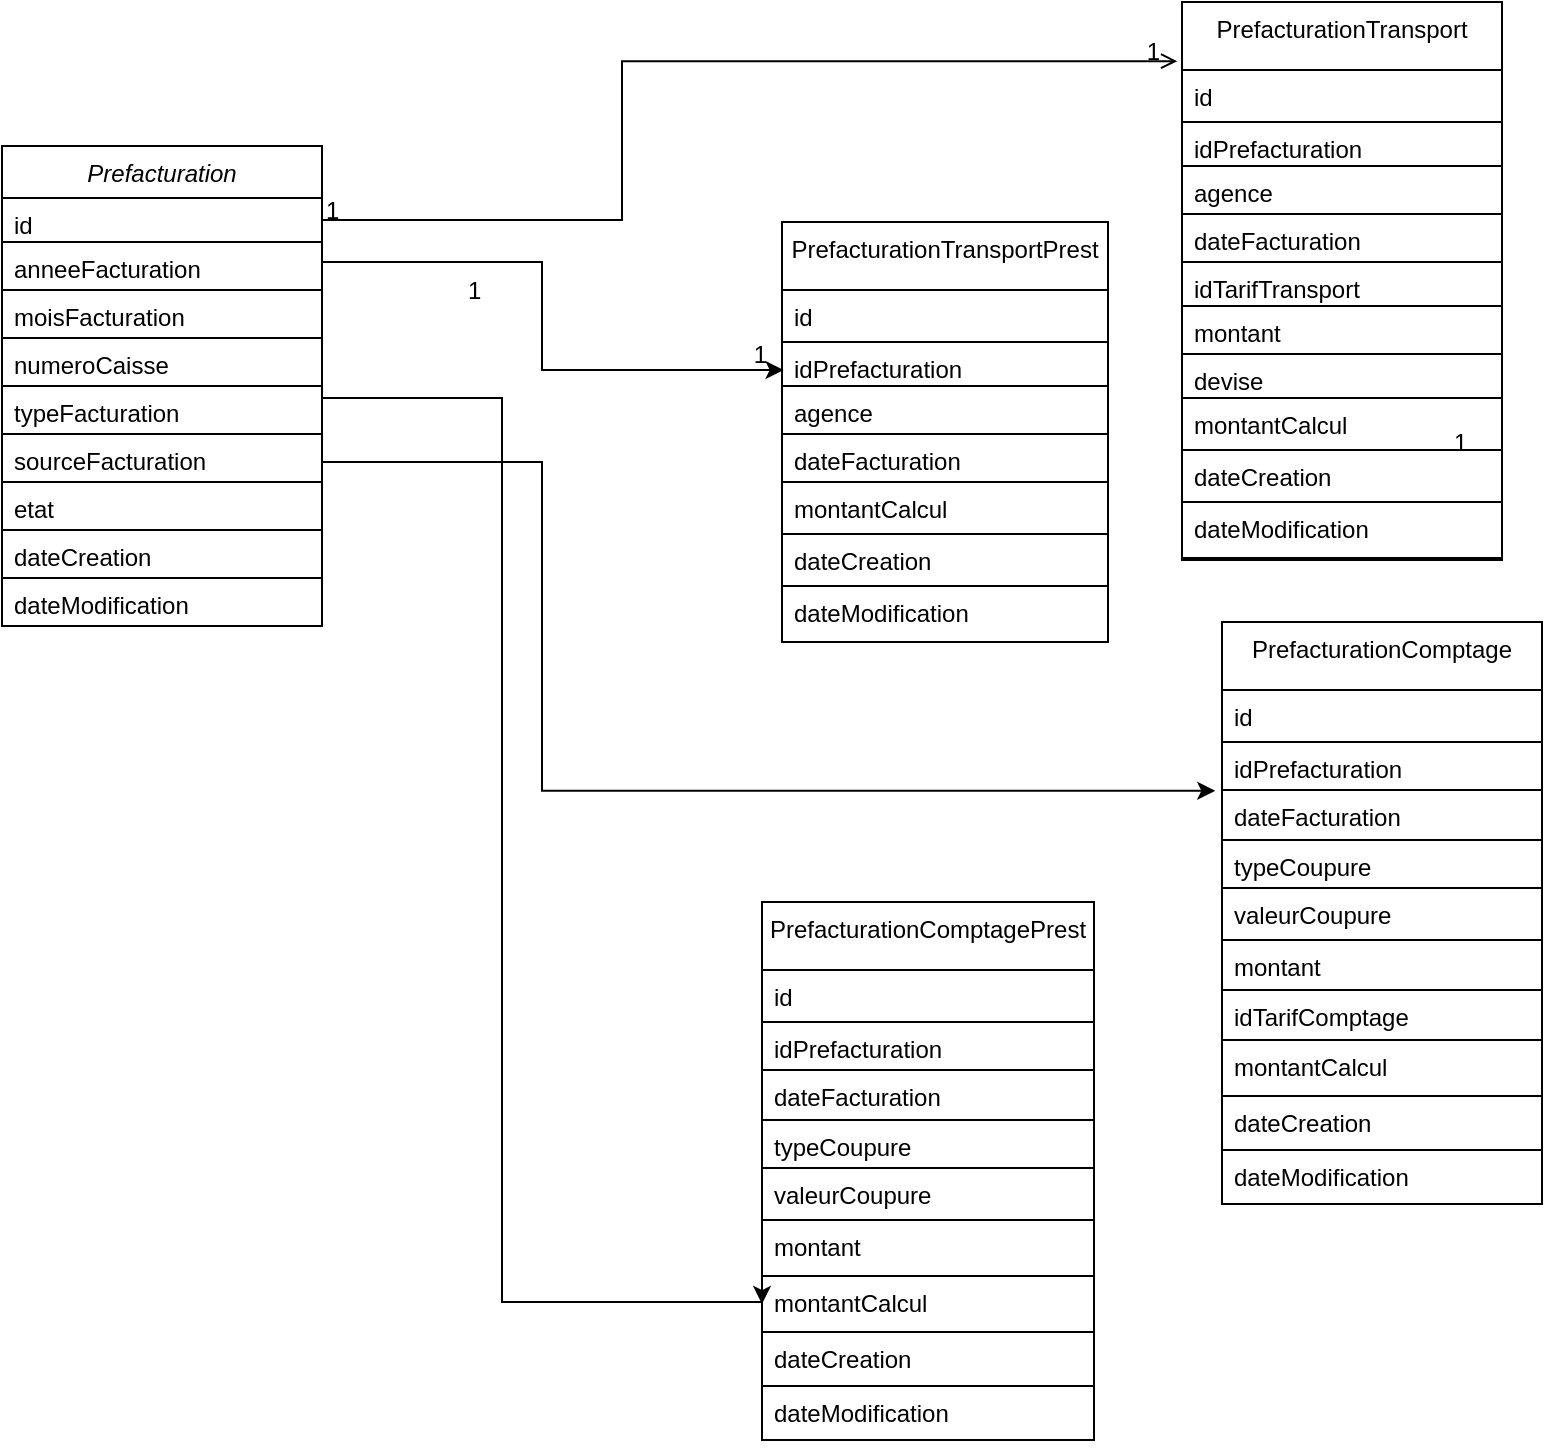 <mxfile compressed="true" version="21.7.5" type="device"><diagram id="C5RBs43oDa-KdzZeNtuy" name="Page-1"><mxGraphModel dx="2704.2" dy="808" grid="1" gridSize="10" guides="1" tooltips="1" connect="1" arrows="1" fold="1" page="1" pageScale="0.8" pageWidth="1654" pageHeight="1169" math="0" shadow="0"><root><mxCell id="WIyWlLk6GJQsqaUBKTNV-0"/><mxCell id="WIyWlLk6GJQsqaUBKTNV-1" parent="WIyWlLk6GJQsqaUBKTNV-0"/><mxCell id="zkfFHV4jXpPFQw0GAbJ--0" value="Prefacturation" style="swimlane;fontStyle=2;align=center;verticalAlign=top;childLayout=stackLayout;horizontal=1;startSize=26;horizontalStack=0;resizeParent=1;resizeLast=0;collapsible=1;marginBottom=0;rounded=0;shadow=0;strokeWidth=1;" parent="WIyWlLk6GJQsqaUBKTNV-1" vertex="1"><mxGeometry x="-380" y="262" width="160" height="240" as="geometry"><mxRectangle x="230" y="140" width="160" height="26" as="alternateBounds"/></mxGeometry></mxCell><mxCell id="zkfFHV4jXpPFQw0GAbJ--1" value="id&#10;" style="text;align=left;verticalAlign=top;spacingLeft=4;spacingRight=4;overflow=hidden;rotatable=0;points=[[0,0.5],[1,0.5]];portConstraint=eastwest;strokeColor=default;" parent="zkfFHV4jXpPFQw0GAbJ--0" vertex="1"><mxGeometry y="26" width="160" height="22" as="geometry"/></mxCell><mxCell id="zkfFHV4jXpPFQw0GAbJ--2" value="anneeFacturation" style="text;align=left;verticalAlign=top;spacingLeft=4;spacingRight=4;overflow=hidden;rotatable=0;points=[[0,0.5],[1,0.5]];portConstraint=eastwest;rounded=0;shadow=0;html=0;strokeColor=default;" parent="zkfFHV4jXpPFQw0GAbJ--0" vertex="1"><mxGeometry y="48" width="160" height="24" as="geometry"/></mxCell><mxCell id="XLyCyS70DjbQ9KtyVvGX-0" value="moisFacturation" style="text;align=left;verticalAlign=top;spacingLeft=4;spacingRight=4;overflow=hidden;rotatable=0;points=[[0,0.5],[1,0.5]];portConstraint=eastwest;rounded=0;shadow=0;html=0;perimeterSpacing=0;fillColor=none;gradientColor=none;strokeColor=none;" vertex="1" parent="zkfFHV4jXpPFQw0GAbJ--0"><mxGeometry y="72" width="160" height="24" as="geometry"/></mxCell><mxCell id="XLyCyS70DjbQ9KtyVvGX-2" value="numeroCaisse" style="text;align=left;verticalAlign=top;spacingLeft=4;spacingRight=4;overflow=hidden;rotatable=0;points=[[0,0.5],[1,0.5]];portConstraint=eastwest;rounded=0;shadow=0;html=0;strokeColor=default;" vertex="1" parent="zkfFHV4jXpPFQw0GAbJ--0"><mxGeometry y="96" width="160" height="24" as="geometry"/></mxCell><mxCell id="XLyCyS70DjbQ9KtyVvGX-3" value="typeFacturation" style="text;align=left;verticalAlign=top;spacingLeft=4;spacingRight=4;overflow=hidden;rotatable=0;points=[[0,0.5],[1,0.5]];portConstraint=eastwest;rounded=0;shadow=0;html=0;strokeColor=none;" vertex="1" parent="zkfFHV4jXpPFQw0GAbJ--0"><mxGeometry y="120" width="160" height="24" as="geometry"/></mxCell><mxCell id="XLyCyS70DjbQ9KtyVvGX-4" value="sourceFacturation" style="text;align=left;verticalAlign=top;spacingLeft=4;spacingRight=4;overflow=hidden;rotatable=0;points=[[0,0.5],[1,0.5]];portConstraint=eastwest;rounded=0;shadow=0;html=0;strokeColor=default;" vertex="1" parent="zkfFHV4jXpPFQw0GAbJ--0"><mxGeometry y="144" width="160" height="24" as="geometry"/></mxCell><mxCell id="XLyCyS70DjbQ9KtyVvGX-5" value="etat" style="text;align=left;verticalAlign=top;spacingLeft=4;spacingRight=4;overflow=hidden;rotatable=0;points=[[0,0.5],[1,0.5]];portConstraint=eastwest;rounded=0;shadow=0;html=0;strokeColor=default;" vertex="1" parent="zkfFHV4jXpPFQw0GAbJ--0"><mxGeometry y="168" width="160" height="24" as="geometry"/></mxCell><mxCell id="XLyCyS70DjbQ9KtyVvGX-6" value="dateCreation" style="text;align=left;verticalAlign=top;spacingLeft=4;spacingRight=4;overflow=hidden;rotatable=0;points=[[0,0.5],[1,0.5]];portConstraint=eastwest;rounded=0;shadow=0;html=0;strokeColor=default;" vertex="1" parent="zkfFHV4jXpPFQw0GAbJ--0"><mxGeometry y="192" width="160" height="24" as="geometry"/></mxCell><mxCell id="zkfFHV4jXpPFQw0GAbJ--3" value="dateModification" style="text;align=left;verticalAlign=top;spacingLeft=4;spacingRight=4;overflow=hidden;rotatable=0;points=[[0,0.5],[1,0.5]];portConstraint=eastwest;rounded=0;shadow=0;html=0;strokeColor=default;" parent="zkfFHV4jXpPFQw0GAbJ--0" vertex="1"><mxGeometry y="216" width="160" height="24" as="geometry"/></mxCell><mxCell id="zkfFHV4jXpPFQw0GAbJ--17" value="PrefacturationTransport" style="swimlane;fontStyle=0;align=center;verticalAlign=top;childLayout=stackLayout;horizontal=1;startSize=34;horizontalStack=0;resizeParent=1;resizeLast=0;collapsible=1;marginBottom=0;rounded=0;shadow=0;strokeWidth=1;" parent="WIyWlLk6GJQsqaUBKTNV-1" vertex="1"><mxGeometry x="210" y="190" width="160" height="279" as="geometry"><mxRectangle x="440" y="16" width="160" height="26" as="alternateBounds"/></mxGeometry></mxCell><mxCell id="XLyCyS70DjbQ9KtyVvGX-7" value="id" style="text;align=left;verticalAlign=top;spacingLeft=4;spacingRight=4;overflow=hidden;rotatable=0;points=[[0,0.5],[1,0.5]];portConstraint=eastwest;strokeColor=default;" vertex="1" parent="zkfFHV4jXpPFQw0GAbJ--17"><mxGeometry y="34" width="160" height="26" as="geometry"/></mxCell><mxCell id="zkfFHV4jXpPFQw0GAbJ--18" value="idPrefacturation" style="text;align=left;verticalAlign=top;spacingLeft=4;spacingRight=4;overflow=hidden;rotatable=0;points=[[0,0.5],[1,0.5]];portConstraint=eastwest;strokeColor=default;" parent="zkfFHV4jXpPFQw0GAbJ--17" vertex="1"><mxGeometry y="60" width="160" height="22" as="geometry"/></mxCell><mxCell id="zkfFHV4jXpPFQw0GAbJ--19" value="agence" style="text;align=left;verticalAlign=top;spacingLeft=4;spacingRight=4;overflow=hidden;rotatable=0;points=[[0,0.5],[1,0.5]];portConstraint=eastwest;rounded=0;shadow=0;html=0;strokeColor=default;" parent="zkfFHV4jXpPFQw0GAbJ--17" vertex="1"><mxGeometry y="82" width="160" height="24" as="geometry"/></mxCell><mxCell id="zkfFHV4jXpPFQw0GAbJ--20" value="dateFacturation" style="text;align=left;verticalAlign=top;spacingLeft=4;spacingRight=4;overflow=hidden;rotatable=0;points=[[0,0.5],[1,0.5]];portConstraint=eastwest;rounded=0;shadow=0;html=0;strokeColor=default;" parent="zkfFHV4jXpPFQw0GAbJ--17" vertex="1"><mxGeometry y="106" width="160" height="24" as="geometry"/></mxCell><mxCell id="zkfFHV4jXpPFQw0GAbJ--21" value="idTarifTransport" style="text;align=left;verticalAlign=top;spacingLeft=4;spacingRight=4;overflow=hidden;rotatable=0;points=[[0,0.5],[1,0.5]];portConstraint=eastwest;rounded=0;shadow=0;html=0;strokeColor=default;" parent="zkfFHV4jXpPFQw0GAbJ--17" vertex="1"><mxGeometry y="130" width="160" height="22" as="geometry"/></mxCell><mxCell id="zkfFHV4jXpPFQw0GAbJ--22" value="montant" style="text;align=left;verticalAlign=top;spacingLeft=4;spacingRight=4;overflow=hidden;rotatable=0;points=[[0,0.5],[1,0.5]];portConstraint=eastwest;rounded=0;shadow=0;html=0;strokeColor=default;" parent="zkfFHV4jXpPFQw0GAbJ--17" vertex="1"><mxGeometry y="152" width="160" height="24" as="geometry"/></mxCell><mxCell id="XLyCyS70DjbQ9KtyVvGX-30" value="devise" style="text;align=left;verticalAlign=top;spacingLeft=4;spacingRight=4;overflow=hidden;rotatable=0;points=[[0,0.5],[1,0.5]];portConstraint=eastwest;rounded=0;shadow=0;html=0;strokeColor=default;glass=0;" vertex="1" parent="zkfFHV4jXpPFQw0GAbJ--17"><mxGeometry y="176" width="160" height="22" as="geometry"/></mxCell><mxCell id="zkfFHV4jXpPFQw0GAbJ--24" value="montantCalcul" style="text;align=left;verticalAlign=top;spacingLeft=4;spacingRight=4;overflow=hidden;rotatable=0;points=[[0,0.5],[1,0.5]];portConstraint=eastwest;strokeColor=default;" parent="zkfFHV4jXpPFQw0GAbJ--17" vertex="1"><mxGeometry y="198" width="160" height="26" as="geometry"/></mxCell><mxCell id="zkfFHV4jXpPFQw0GAbJ--5" value="dateCreation" style="text;align=left;verticalAlign=top;spacingLeft=4;spacingRight=4;overflow=hidden;rotatable=0;points=[[0,0.5],[1,0.5]];portConstraint=eastwest;strokeColor=default;" parent="zkfFHV4jXpPFQw0GAbJ--17" vertex="1"><mxGeometry y="224" width="160" height="26" as="geometry"/></mxCell><mxCell id="zkfFHV4jXpPFQw0GAbJ--25" value="dateModification" style="text;align=left;verticalAlign=top;spacingLeft=4;spacingRight=4;overflow=hidden;rotatable=0;points=[[0,0.5],[1,0.5]];portConstraint=eastwest;strokeColor=default;" parent="zkfFHV4jXpPFQw0GAbJ--17" vertex="1"><mxGeometry y="250" width="160" height="28" as="geometry"/></mxCell><mxCell id="zkfFHV4jXpPFQw0GAbJ--26" value="" style="endArrow=open;shadow=0;strokeWidth=1;rounded=0;endFill=1;edgeStyle=elbowEdgeStyle;elbow=horizontal;entryX=-0.015;entryY=0.106;entryDx=0;entryDy=0;entryPerimeter=0;exitX=1;exitY=0.5;exitDx=0;exitDy=0;" parent="WIyWlLk6GJQsqaUBKTNV-1" source="zkfFHV4jXpPFQw0GAbJ--1" target="zkfFHV4jXpPFQw0GAbJ--17" edge="1"><mxGeometry x="0.5" y="41" relative="1" as="geometry"><mxPoint x="50" y="372" as="sourcePoint"/><mxPoint x="100" y="250" as="targetPoint"/><mxPoint x="-40" y="32" as="offset"/><Array as="points"><mxPoint x="-70" y="260"/></Array></mxGeometry></mxCell><mxCell id="zkfFHV4jXpPFQw0GAbJ--27" value="1" style="resizable=0;align=left;verticalAlign=bottom;labelBackgroundColor=none;fontSize=12;" parent="zkfFHV4jXpPFQw0GAbJ--26" connectable="0" vertex="1"><mxGeometry x="-1" relative="1" as="geometry"><mxPoint y="4" as="offset"/></mxGeometry></mxCell><mxCell id="zkfFHV4jXpPFQw0GAbJ--28" value="1" style="resizable=0;align=right;verticalAlign=bottom;labelBackgroundColor=none;fontSize=12;" parent="zkfFHV4jXpPFQw0GAbJ--26" connectable="0" vertex="1"><mxGeometry x="1" relative="1" as="geometry"><mxPoint x="-7" y="4" as="offset"/></mxGeometry></mxCell><mxCell id="XLyCyS70DjbQ9KtyVvGX-18" value="PrefacturationComptage" style="swimlane;fontStyle=0;align=center;verticalAlign=top;childLayout=stackLayout;horizontal=1;startSize=34;horizontalStack=0;resizeParent=1;resizeLast=0;collapsible=1;marginBottom=0;rounded=0;shadow=0;strokeWidth=1;" vertex="1" parent="WIyWlLk6GJQsqaUBKTNV-1"><mxGeometry x="230" y="500" width="160" height="291" as="geometry"><mxRectangle x="440" y="16" width="160" height="26" as="alternateBounds"/></mxGeometry></mxCell><mxCell id="XLyCyS70DjbQ9KtyVvGX-19" value="id" style="text;align=left;verticalAlign=top;spacingLeft=4;spacingRight=4;overflow=hidden;rotatable=0;points=[[0,0.5],[1,0.5]];portConstraint=eastwest;strokeColor=default;" vertex="1" parent="XLyCyS70DjbQ9KtyVvGX-18"><mxGeometry y="34" width="160" height="26" as="geometry"/></mxCell><mxCell id="XLyCyS70DjbQ9KtyVvGX-32" value="idPrefacturation" style="text;align=left;verticalAlign=top;spacingLeft=4;spacingRight=4;overflow=hidden;rotatable=0;points=[[0,0.5],[1,0.5]];portConstraint=eastwest;strokeColor=default;" vertex="1" parent="XLyCyS70DjbQ9KtyVvGX-18"><mxGeometry y="60" width="160" height="24" as="geometry"/></mxCell><mxCell id="XLyCyS70DjbQ9KtyVvGX-20" value="dateFacturation" style="text;align=left;verticalAlign=top;spacingLeft=4;spacingRight=4;overflow=hidden;rotatable=0;points=[[0,0.5],[1,0.5]];portConstraint=eastwest;strokeColor=default;" vertex="1" parent="XLyCyS70DjbQ9KtyVvGX-18"><mxGeometry y="84" width="160" height="25" as="geometry"/></mxCell><mxCell id="XLyCyS70DjbQ9KtyVvGX-21" value="typeCoupure" style="text;align=left;verticalAlign=top;spacingLeft=4;spacingRight=4;overflow=hidden;rotatable=0;points=[[0,0.5],[1,0.5]];portConstraint=eastwest;rounded=0;shadow=0;html=0;strokeColor=default;" vertex="1" parent="XLyCyS70DjbQ9KtyVvGX-18"><mxGeometry y="109" width="160" height="24" as="geometry"/></mxCell><mxCell id="XLyCyS70DjbQ9KtyVvGX-22" value="valeurCoupure" style="text;align=left;verticalAlign=top;spacingLeft=4;spacingRight=4;overflow=hidden;rotatable=0;points=[[0,0.5],[1,0.5]];portConstraint=eastwest;rounded=0;shadow=0;html=0;strokeColor=default;" vertex="1" parent="XLyCyS70DjbQ9KtyVvGX-18"><mxGeometry y="133" width="160" height="26" as="geometry"/></mxCell><mxCell id="XLyCyS70DjbQ9KtyVvGX-24" value="montant" style="text;align=left;verticalAlign=top;spacingLeft=4;spacingRight=4;overflow=hidden;rotatable=0;points=[[0,0.5],[1,0.5]];portConstraint=eastwest;rounded=0;shadow=0;html=0;strokeColor=default;" vertex="1" parent="XLyCyS70DjbQ9KtyVvGX-18"><mxGeometry y="159" width="160" height="25" as="geometry"/></mxCell><mxCell id="XLyCyS70DjbQ9KtyVvGX-23" value="idTarifComptage" style="text;align=left;verticalAlign=top;spacingLeft=4;spacingRight=4;overflow=hidden;rotatable=0;points=[[0,0.5],[1,0.5]];portConstraint=eastwest;rounded=0;shadow=0;html=0;strokeColor=default;" vertex="1" parent="XLyCyS70DjbQ9KtyVvGX-18"><mxGeometry y="184" width="160" height="25" as="geometry"/></mxCell><mxCell id="XLyCyS70DjbQ9KtyVvGX-25" value="montantCalcul" style="text;align=left;verticalAlign=top;spacingLeft=4;spacingRight=4;overflow=hidden;rotatable=0;points=[[0,0.5],[1,0.5]];portConstraint=eastwest;strokeColor=default;" vertex="1" parent="XLyCyS70DjbQ9KtyVvGX-18"><mxGeometry y="209" width="160" height="28" as="geometry"/></mxCell><mxCell id="XLyCyS70DjbQ9KtyVvGX-26" value="dateCreation" style="text;align=left;verticalAlign=top;spacingLeft=4;spacingRight=4;overflow=hidden;rotatable=0;points=[[0,0.5],[1,0.5]];portConstraint=eastwest;strokeColor=default;" vertex="1" parent="XLyCyS70DjbQ9KtyVvGX-18"><mxGeometry y="237" width="160" height="27" as="geometry"/></mxCell><mxCell id="XLyCyS70DjbQ9KtyVvGX-27" value="dateModification" style="text;align=left;verticalAlign=top;spacingLeft=4;spacingRight=4;overflow=hidden;rotatable=0;points=[[0,0.5],[1,0.5]];portConstraint=eastwest;strokeColor=default;" vertex="1" parent="XLyCyS70DjbQ9KtyVvGX-18"><mxGeometry y="264" width="160" height="27" as="geometry"/></mxCell><mxCell id="XLyCyS70DjbQ9KtyVvGX-34" value="PrefacturationTransportPrest" style="swimlane;fontStyle=0;align=center;verticalAlign=top;childLayout=stackLayout;horizontal=1;startSize=34;horizontalStack=0;resizeParent=1;resizeLast=0;collapsible=1;marginBottom=0;rounded=0;shadow=0;strokeWidth=1;" vertex="1" parent="WIyWlLk6GJQsqaUBKTNV-1"><mxGeometry x="10" y="300" width="163" height="210" as="geometry"><mxRectangle x="440" y="16" width="160" height="26" as="alternateBounds"/></mxGeometry></mxCell><mxCell id="XLyCyS70DjbQ9KtyVvGX-35" value="id" style="text;align=left;verticalAlign=top;spacingLeft=4;spacingRight=4;overflow=hidden;rotatable=0;points=[[0,0.5],[1,0.5]];portConstraint=eastwest;strokeColor=default;" vertex="1" parent="XLyCyS70DjbQ9KtyVvGX-34"><mxGeometry y="34" width="163" height="26" as="geometry"/></mxCell><mxCell id="XLyCyS70DjbQ9KtyVvGX-36" value="idPrefacturation" style="text;align=left;verticalAlign=top;spacingLeft=4;spacingRight=4;overflow=hidden;rotatable=0;points=[[0,0.5],[1,0.5]];portConstraint=eastwest;strokeColor=default;" vertex="1" parent="XLyCyS70DjbQ9KtyVvGX-34"><mxGeometry y="60" width="163" height="22" as="geometry"/></mxCell><mxCell id="XLyCyS70DjbQ9KtyVvGX-37" value="agence" style="text;align=left;verticalAlign=top;spacingLeft=4;spacingRight=4;overflow=hidden;rotatable=0;points=[[0,0.5],[1,0.5]];portConstraint=eastwest;rounded=0;shadow=0;html=0;strokeColor=default;" vertex="1" parent="XLyCyS70DjbQ9KtyVvGX-34"><mxGeometry y="82" width="163" height="24" as="geometry"/></mxCell><mxCell id="XLyCyS70DjbQ9KtyVvGX-38" value="dateFacturation" style="text;align=left;verticalAlign=top;spacingLeft=4;spacingRight=4;overflow=hidden;rotatable=0;points=[[0,0.5],[1,0.5]];portConstraint=eastwest;rounded=0;shadow=0;html=0;strokeColor=default;" vertex="1" parent="XLyCyS70DjbQ9KtyVvGX-34"><mxGeometry y="106" width="163" height="24" as="geometry"/></mxCell><mxCell id="XLyCyS70DjbQ9KtyVvGX-42" value="montantCalcul" style="text;align=left;verticalAlign=top;spacingLeft=4;spacingRight=4;overflow=hidden;rotatable=0;points=[[0,0.5],[1,0.5]];portConstraint=eastwest;strokeColor=default;" vertex="1" parent="XLyCyS70DjbQ9KtyVvGX-34"><mxGeometry y="130" width="163" height="26" as="geometry"/></mxCell><mxCell id="XLyCyS70DjbQ9KtyVvGX-43" value="dateCreation" style="text;align=left;verticalAlign=top;spacingLeft=4;spacingRight=4;overflow=hidden;rotatable=0;points=[[0,0.5],[1,0.5]];portConstraint=eastwest;strokeColor=default;" vertex="1" parent="XLyCyS70DjbQ9KtyVvGX-34"><mxGeometry y="156" width="163" height="26" as="geometry"/></mxCell><mxCell id="XLyCyS70DjbQ9KtyVvGX-44" value="dateModification" style="text;align=left;verticalAlign=top;spacingLeft=4;spacingRight=4;overflow=hidden;rotatable=0;points=[[0,0.5],[1,0.5]];portConstraint=eastwest;strokeColor=default;" vertex="1" parent="XLyCyS70DjbQ9KtyVvGX-34"><mxGeometry y="182" width="163" height="28" as="geometry"/></mxCell><mxCell id="XLyCyS70DjbQ9KtyVvGX-45" value="PrefacturationComptagePrest" style="swimlane;fontStyle=0;align=center;verticalAlign=top;childLayout=stackLayout;horizontal=1;startSize=34;horizontalStack=0;resizeParent=1;resizeLast=0;collapsible=1;marginBottom=0;rounded=0;shadow=0;strokeWidth=1;" vertex="1" parent="WIyWlLk6GJQsqaUBKTNV-1"><mxGeometry y="640" width="166" height="269" as="geometry"><mxRectangle x="440" y="16" width="160" height="26" as="alternateBounds"/></mxGeometry></mxCell><mxCell id="XLyCyS70DjbQ9KtyVvGX-46" value="id" style="text;align=left;verticalAlign=top;spacingLeft=4;spacingRight=4;overflow=hidden;rotatable=0;points=[[0,0.5],[1,0.5]];portConstraint=eastwest;strokeColor=default;" vertex="1" parent="XLyCyS70DjbQ9KtyVvGX-45"><mxGeometry y="34" width="166" height="26" as="geometry"/></mxCell><mxCell id="XLyCyS70DjbQ9KtyVvGX-47" value="idPrefacturation" style="text;align=left;verticalAlign=top;spacingLeft=4;spacingRight=4;overflow=hidden;rotatable=0;points=[[0,0.5],[1,0.5]];portConstraint=eastwest;strokeColor=default;" vertex="1" parent="XLyCyS70DjbQ9KtyVvGX-45"><mxGeometry y="60" width="166" height="24" as="geometry"/></mxCell><mxCell id="XLyCyS70DjbQ9KtyVvGX-48" value="dateFacturation" style="text;align=left;verticalAlign=top;spacingLeft=4;spacingRight=4;overflow=hidden;rotatable=0;points=[[0,0.5],[1,0.5]];portConstraint=eastwest;strokeColor=default;" vertex="1" parent="XLyCyS70DjbQ9KtyVvGX-45"><mxGeometry y="84" width="166" height="25" as="geometry"/></mxCell><mxCell id="XLyCyS70DjbQ9KtyVvGX-49" value="typeCoupure" style="text;align=left;verticalAlign=top;spacingLeft=4;spacingRight=4;overflow=hidden;rotatable=0;points=[[0,0.5],[1,0.5]];portConstraint=eastwest;rounded=0;shadow=0;html=0;strokeColor=default;" vertex="1" parent="XLyCyS70DjbQ9KtyVvGX-45"><mxGeometry y="109" width="166" height="24" as="geometry"/></mxCell><mxCell id="XLyCyS70DjbQ9KtyVvGX-50" value="valeurCoupure" style="text;align=left;verticalAlign=top;spacingLeft=4;spacingRight=4;overflow=hidden;rotatable=0;points=[[0,0.5],[1,0.5]];portConstraint=eastwest;rounded=0;shadow=0;html=0;strokeColor=default;" vertex="1" parent="XLyCyS70DjbQ9KtyVvGX-45"><mxGeometry y="133" width="166" height="26" as="geometry"/></mxCell><mxCell id="XLyCyS70DjbQ9KtyVvGX-67" value="montant" style="text;align=left;verticalAlign=top;spacingLeft=4;spacingRight=4;overflow=hidden;rotatable=0;points=[[0,0.5],[1,0.5]];portConstraint=eastwest;strokeColor=default;" vertex="1" parent="XLyCyS70DjbQ9KtyVvGX-45"><mxGeometry y="159" width="166" height="28" as="geometry"/></mxCell><mxCell id="XLyCyS70DjbQ9KtyVvGX-53" value="montantCalcul" style="text;align=left;verticalAlign=top;spacingLeft=4;spacingRight=4;overflow=hidden;rotatable=0;points=[[0,0.5],[1,0.5]];portConstraint=eastwest;strokeColor=default;" vertex="1" parent="XLyCyS70DjbQ9KtyVvGX-45"><mxGeometry y="187" width="166" height="28" as="geometry"/></mxCell><mxCell id="XLyCyS70DjbQ9KtyVvGX-54" value="dateCreation" style="text;align=left;verticalAlign=top;spacingLeft=4;spacingRight=4;overflow=hidden;rotatable=0;points=[[0,0.5],[1,0.5]];portConstraint=eastwest;strokeColor=default;" vertex="1" parent="XLyCyS70DjbQ9KtyVvGX-45"><mxGeometry y="215" width="166" height="27" as="geometry"/></mxCell><mxCell id="XLyCyS70DjbQ9KtyVvGX-55" value="dateModification" style="text;align=left;verticalAlign=top;spacingLeft=4;spacingRight=4;overflow=hidden;rotatable=0;points=[[0,0.5],[1,0.5]];portConstraint=eastwest;strokeColor=default;" vertex="1" parent="XLyCyS70DjbQ9KtyVvGX-45"><mxGeometry y="242" width="166" height="27" as="geometry"/></mxCell><mxCell id="XLyCyS70DjbQ9KtyVvGX-56" style="edgeStyle=orthogonalEdgeStyle;rounded=0;orthogonalLoop=1;jettySize=auto;html=1;exitX=1;exitY=0.5;exitDx=0;exitDy=0;entryX=0;entryY=0.5;entryDx=0;entryDy=0;" edge="1" parent="WIyWlLk6GJQsqaUBKTNV-1" source="zkfFHV4jXpPFQw0GAbJ--2"><mxGeometry relative="1" as="geometry"><mxPoint x="-149.2" y="320" as="sourcePoint"/><mxPoint x="10.8" y="374" as="targetPoint"/><Array as="points"><mxPoint x="-220" y="320"/><mxPoint x="-110" y="320"/><mxPoint x="-110" y="374"/></Array></mxGeometry></mxCell><mxCell id="XLyCyS70DjbQ9KtyVvGX-57" value="1" style="resizable=0;align=left;verticalAlign=bottom;labelBackgroundColor=none;fontSize=12;" connectable="0" vertex="1" parent="WIyWlLk6GJQsqaUBKTNV-1"><mxGeometry x="-140" y="333" as="geometry"><mxPoint x="-9" y="10" as="offset"/></mxGeometry></mxCell><mxCell id="XLyCyS70DjbQ9KtyVvGX-58" value="1" style="resizable=0;align=left;verticalAlign=bottom;labelBackgroundColor=none;fontSize=12;direction=east;" connectable="0" vertex="1" parent="WIyWlLk6GJQsqaUBKTNV-1"><mxGeometry x="-280" y="640" as="geometry"><mxPoint x="624" y="-221" as="offset"/></mxGeometry></mxCell><mxCell id="XLyCyS70DjbQ9KtyVvGX-59" value="1" style="resizable=0;align=right;verticalAlign=bottom;labelBackgroundColor=none;fontSize=12;" connectable="0" vertex="1" parent="WIyWlLk6GJQsqaUBKTNV-1"><mxGeometry x="-39.999" y="409.998" as="geometry"><mxPoint x="44" y="-35" as="offset"/></mxGeometry></mxCell><mxCell id="XLyCyS70DjbQ9KtyVvGX-65" style="edgeStyle=orthogonalEdgeStyle;rounded=0;orthogonalLoop=1;jettySize=auto;html=1;exitX=1;exitY=0.5;exitDx=0;exitDy=0;entryX=-0.021;entryY=1.017;entryDx=0;entryDy=0;entryPerimeter=0;" edge="1" parent="WIyWlLk6GJQsqaUBKTNV-1" source="XLyCyS70DjbQ9KtyVvGX-4" target="XLyCyS70DjbQ9KtyVvGX-32"><mxGeometry relative="1" as="geometry"><mxPoint x="-150" y="420" as="sourcePoint"/><mxPoint x="120" y="580.5" as="targetPoint"/><Array as="points"><mxPoint x="-220" y="420"/><mxPoint x="-110" y="420"/><mxPoint x="-110" y="584"/></Array></mxGeometry></mxCell><mxCell id="XLyCyS70DjbQ9KtyVvGX-66" style="edgeStyle=orthogonalEdgeStyle;rounded=0;orthogonalLoop=1;jettySize=auto;html=1;exitX=1;exitY=0.5;exitDx=0;exitDy=0;entryX=0;entryY=0.5;entryDx=0;entryDy=0;" edge="1" parent="WIyWlLk6GJQsqaUBKTNV-1" source="XLyCyS70DjbQ9KtyVvGX-4" target="XLyCyS70DjbQ9KtyVvGX-53"><mxGeometry relative="1" as="geometry"><Array as="points"><mxPoint x="-130" y="388"/><mxPoint x="-130" y="840"/><mxPoint y="840"/></Array></mxGeometry></mxCell></root></mxGraphModel></diagram></mxfile>